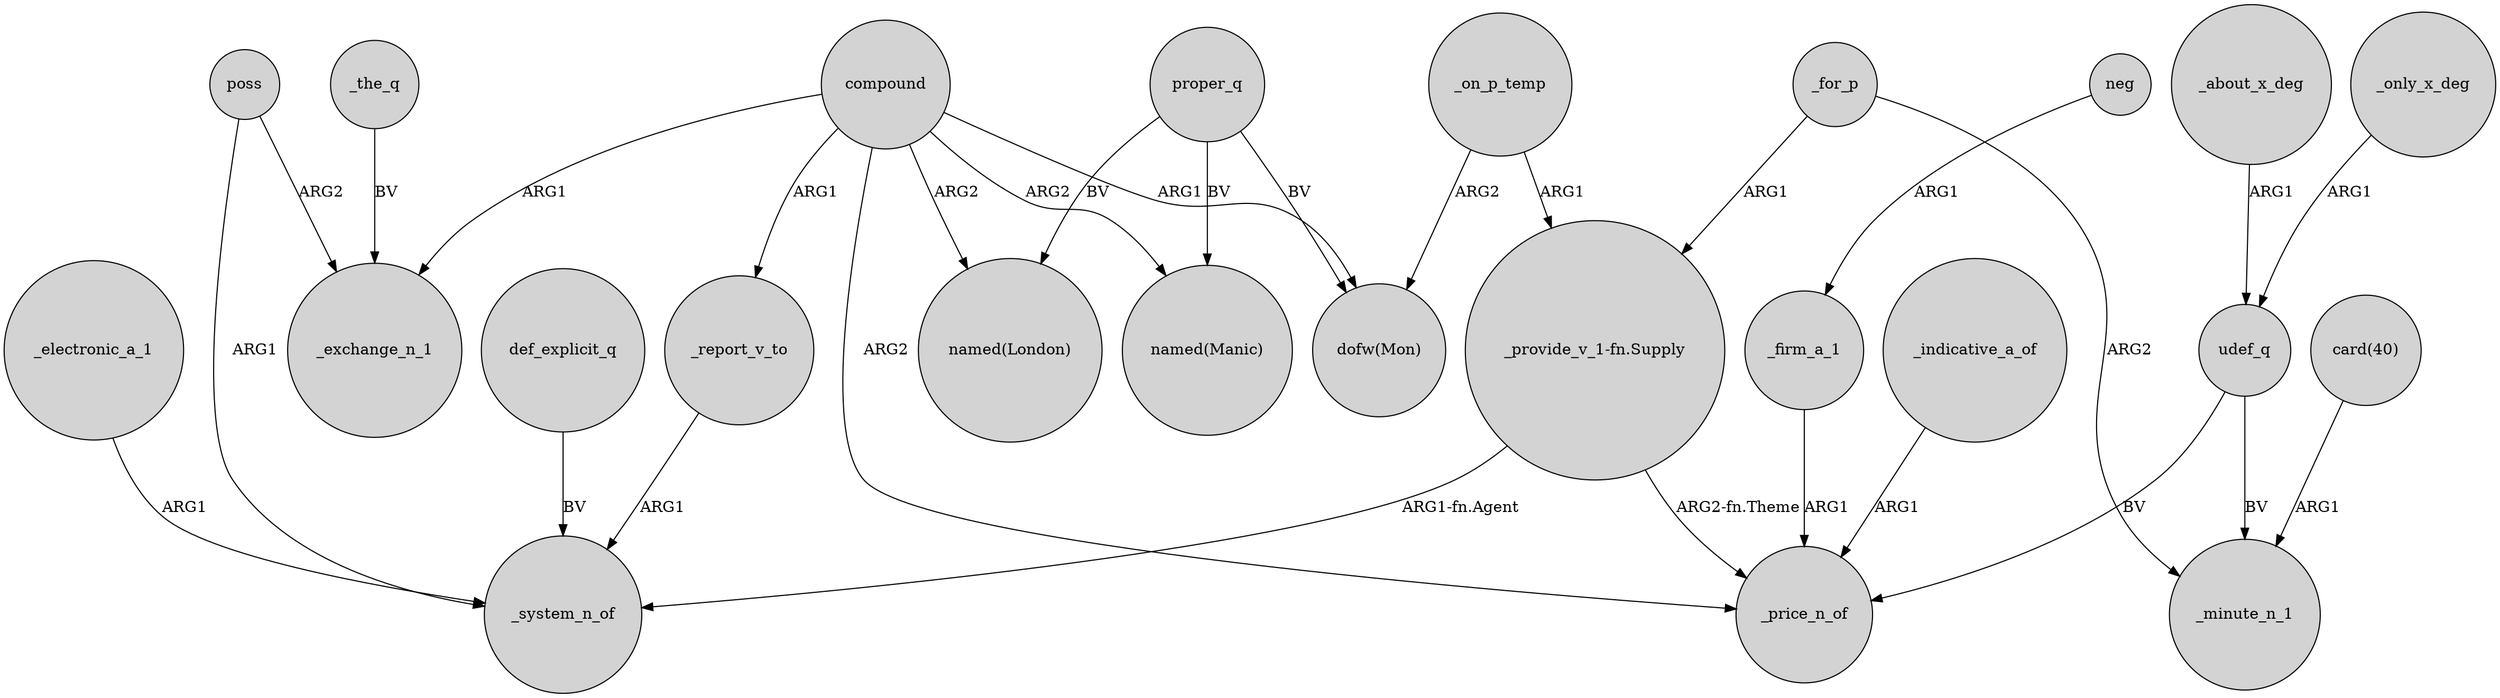 digraph {
	node [shape=circle style=filled]
	_only_x_deg -> udef_q [label=ARG1]
	compound -> _report_v_to [label=ARG1]
	compound -> _price_n_of [label=ARG2]
	_firm_a_1 -> _price_n_of [label=ARG1]
	udef_q -> _price_n_of [label=BV]
	_for_p -> _minute_n_1 [label=ARG2]
	poss -> _system_n_of [label=ARG1]
	def_explicit_q -> _system_n_of [label=BV]
	_indicative_a_of -> _price_n_of [label=ARG1]
	_about_x_deg -> udef_q [label=ARG1]
	_report_v_to -> _system_n_of [label=ARG1]
	"_provide_v_1-fn.Supply" -> _system_n_of [label="ARG1-fn.Agent"]
	proper_q -> "named(Manic)" [label=BV]
	compound -> _exchange_n_1 [label=ARG1]
	_electronic_a_1 -> _system_n_of [label=ARG1]
	proper_q -> "dofw(Mon)" [label=BV]
	neg -> _firm_a_1 [label=ARG1]
	compound -> "named(London)" [label=ARG2]
	poss -> _exchange_n_1 [label=ARG2]
	proper_q -> "named(London)" [label=BV]
	_on_p_temp -> "dofw(Mon)" [label=ARG2]
	_for_p -> "_provide_v_1-fn.Supply" [label=ARG1]
	compound -> "named(Manic)" [label=ARG2]
	"_provide_v_1-fn.Supply" -> _price_n_of [label="ARG2-fn.Theme"]
	"card(40)" -> _minute_n_1 [label=ARG1]
	_on_p_temp -> "_provide_v_1-fn.Supply" [label=ARG1]
	compound -> "dofw(Mon)" [label=ARG1]
	_the_q -> _exchange_n_1 [label=BV]
	udef_q -> _minute_n_1 [label=BV]
}
